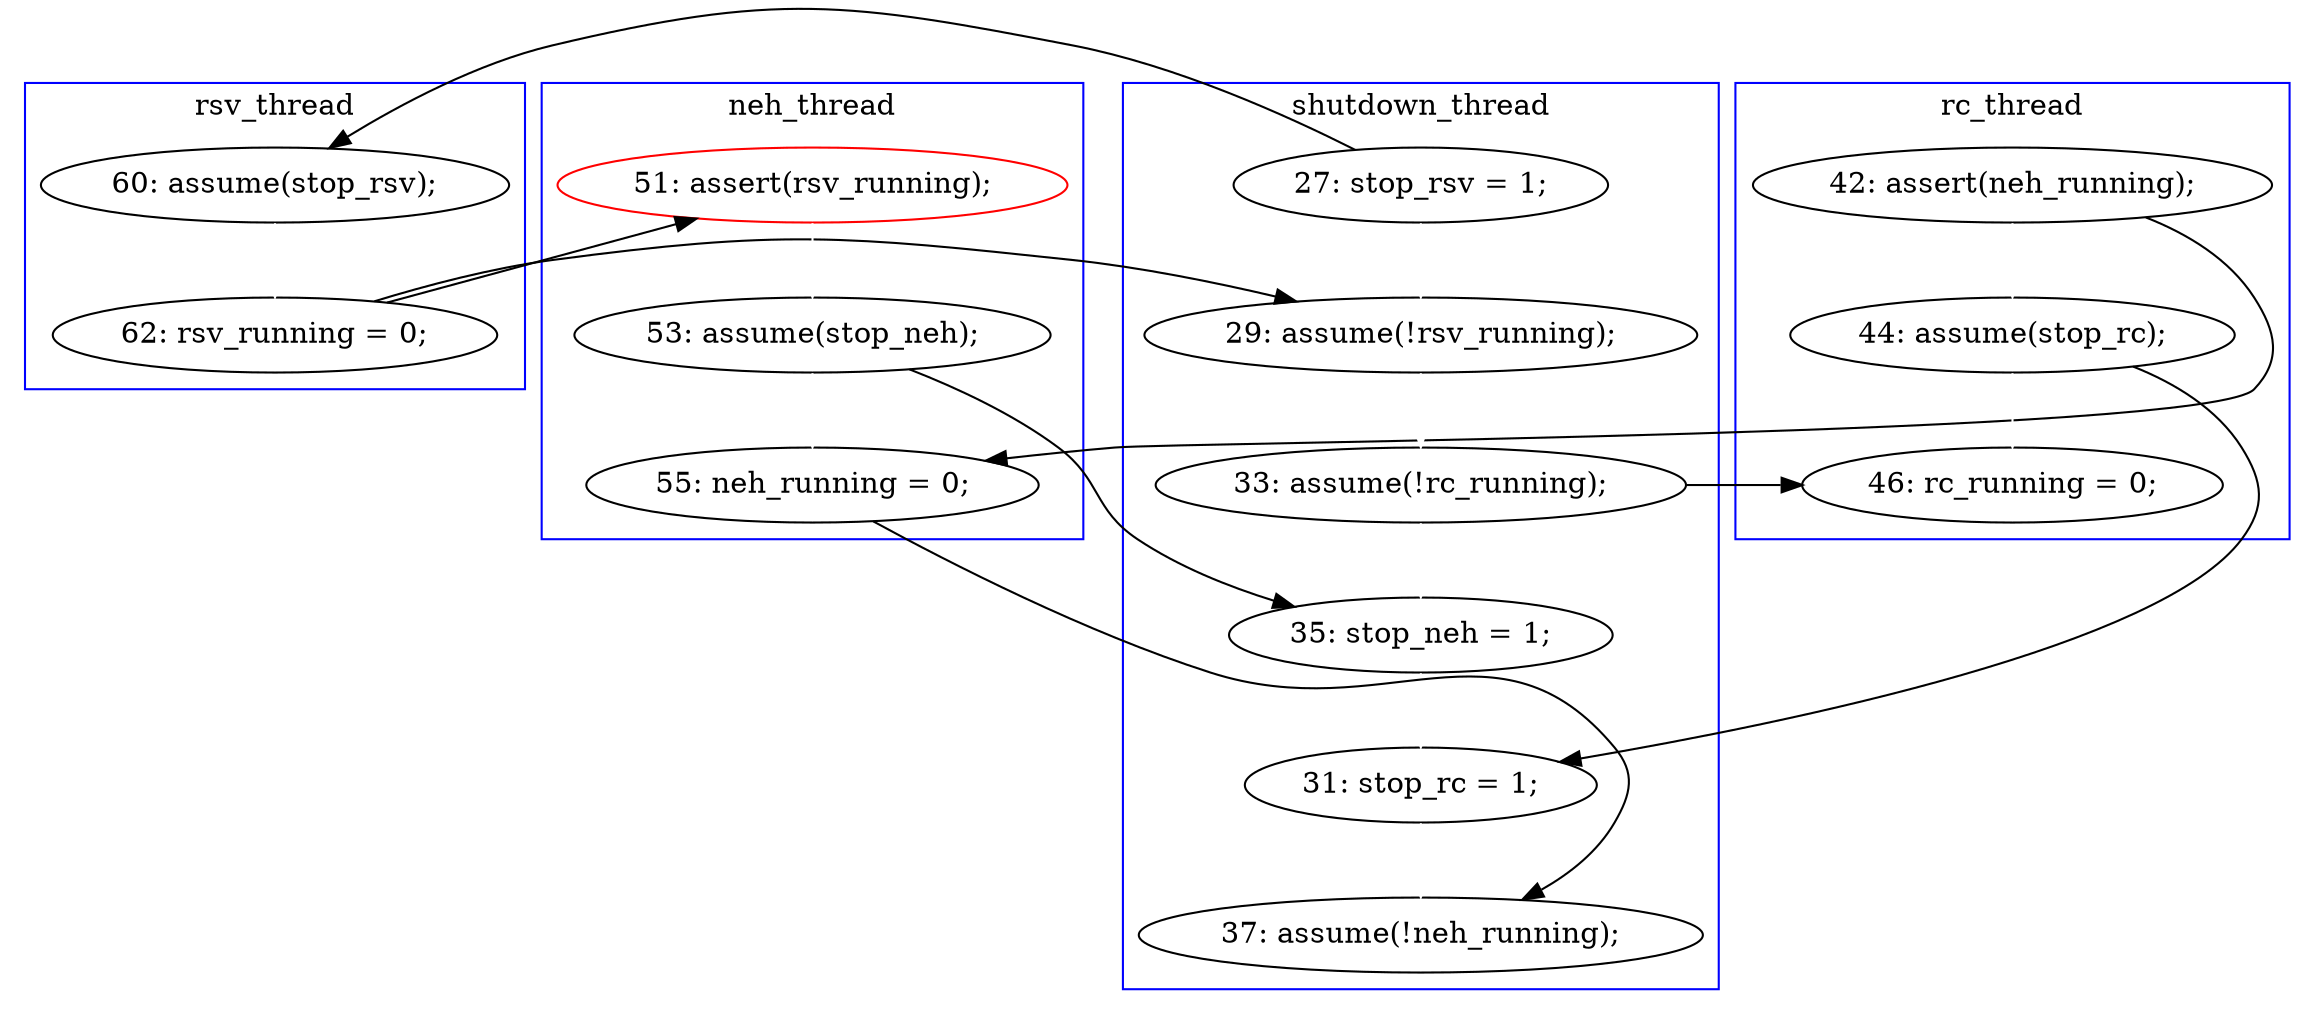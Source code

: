 digraph Counterexample {
	18 -> 21 [color = black, style = solid, constraint = false]
	15 -> 17 [color = black, style = solid, constraint = false]
	24 -> 30 [color = white, style = solid]
	14 -> 25 [color = black, style = solid, constraint = false]
	25 -> 32 [color = black, style = solid, constraint = false]
	17 -> 18 [color = white, style = solid]
	23 -> 24 [color = black, style = solid, constraint = false]
	27 -> 30 [color = black, style = solid, constraint = false]
	15 -> 19 [color = white, style = solid]
	19 -> 22 [color = white, style = solid]
	23 -> 25 [color = white, style = solid]
	22 -> 24 [color = white, style = solid]
	30 -> 32 [color = white, style = solid]
	27 -> 31 [color = white, style = solid]
	21 -> 23 [color = white, style = solid]
	22 -> 31 [color = black, style = solid, constraint = false]
	18 -> 19 [color = black, style = solid, constraint = false]
	14 -> 27 [color = white, style = solid]
	subgraph cluster2 {
		label = rc_thread
		color = blue
		27  [label = "44: assume(stop_rc);"]
		14  [label = "42: assert(neh_running);"]
		31  [label = "46: rc_running = 0;"]
	}
	subgraph cluster3 {
		label = neh_thread
		color = blue
		23  [label = "53: assume(stop_neh);"]
		25  [label = "55: neh_running = 0;"]
		21  [label = "51: assert(rsv_running);", color = red]
	}
	subgraph cluster1 {
		label = shutdown_thread
		color = blue
		19  [label = "29: assume(!rsv_running);"]
		22  [label = "33: assume(!rc_running);"]
		24  [label = "35: stop_neh = 1;"]
		15  [label = "27: stop_rsv = 1;"]
		32  [label = "37: assume(!neh_running);"]
		30  [label = "31: stop_rc = 1;"]
	}
	subgraph cluster4 {
		label = rsv_thread
		color = blue
		18  [label = "62: rsv_running = 0;"]
		17  [label = "60: assume(stop_rsv);"]
	}
}